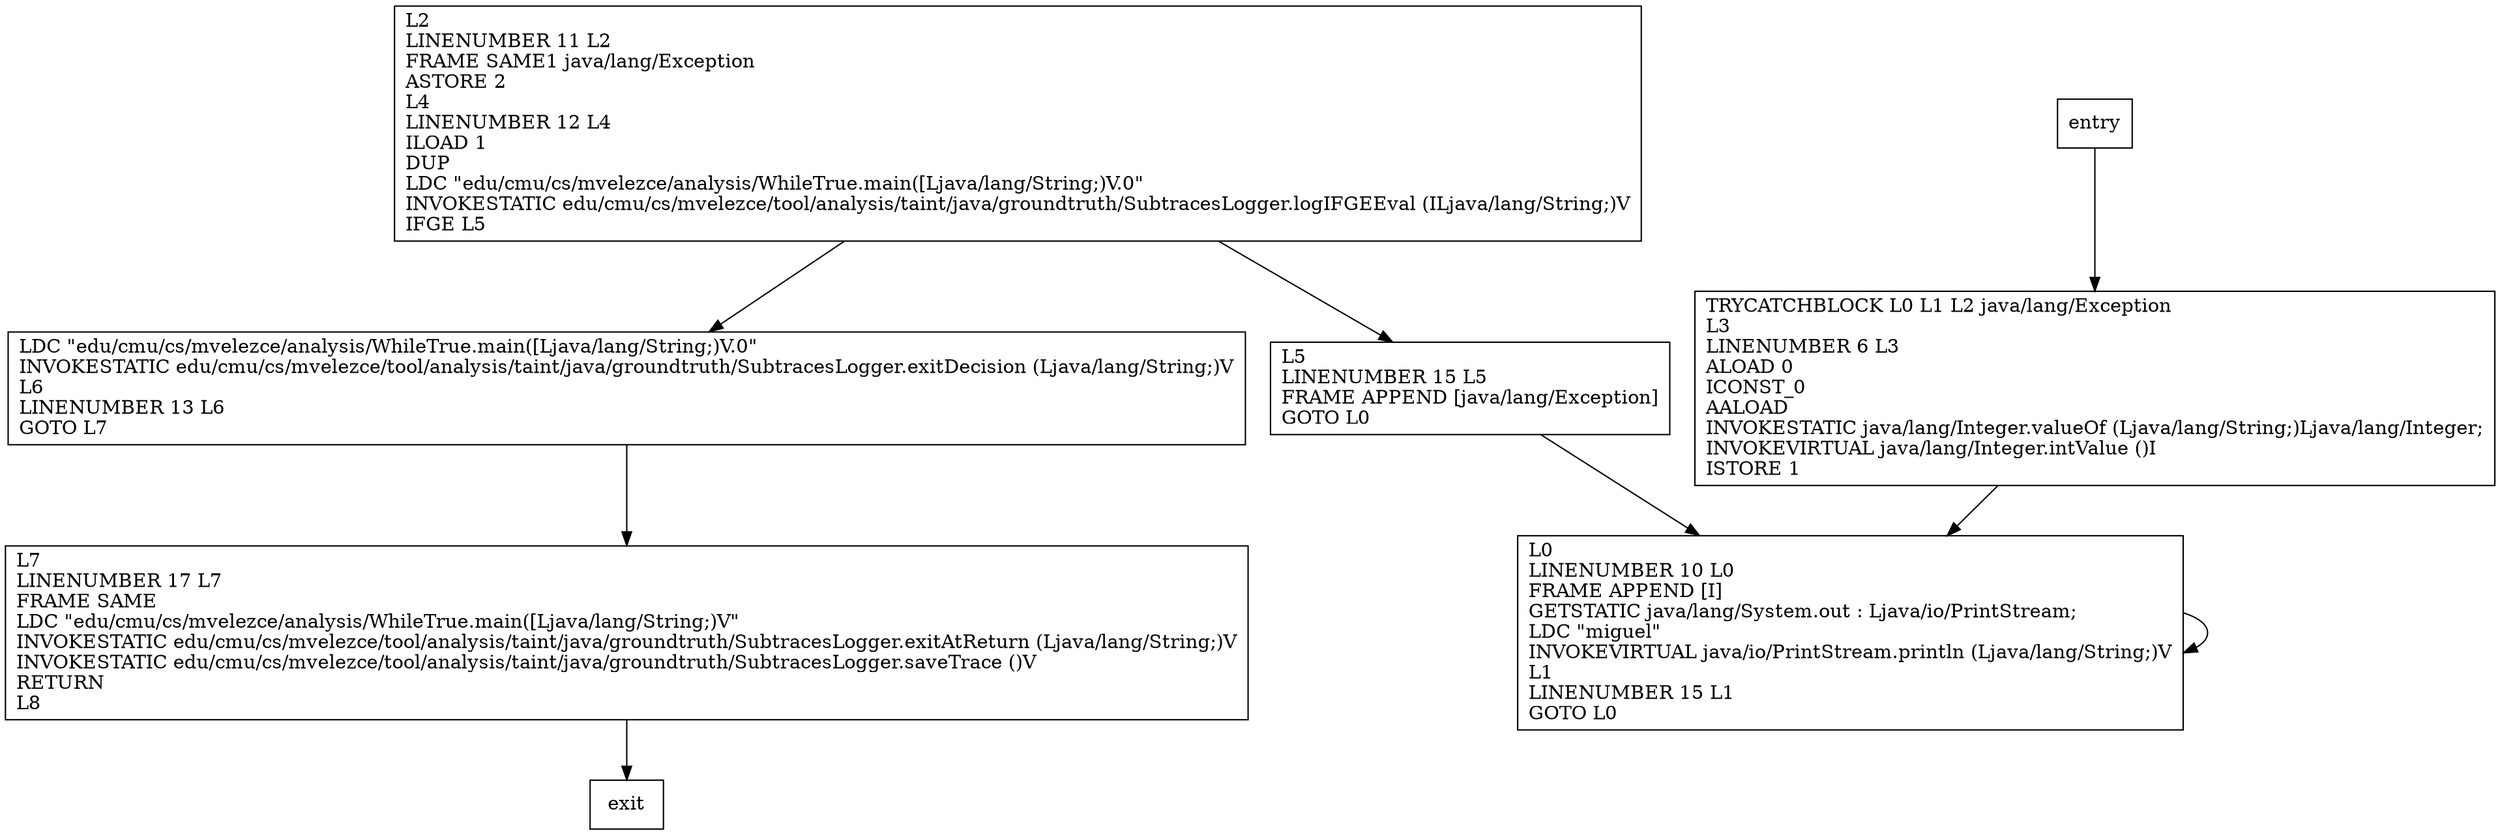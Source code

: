digraph main {
node [shape=record];
1325060488 [label="L2\lLINENUMBER 11 L2\lFRAME SAME1 java/lang/Exception\lASTORE 2\lL4\lLINENUMBER 12 L4\lILOAD 1\lDUP\lLDC \"edu/cmu/cs/mvelezce/analysis/WhileTrue.main([Ljava/lang/String;)V.0\"\lINVOKESTATIC edu/cmu/cs/mvelezce/tool/analysis/taint/java/groundtruth/SubtracesLogger.logIFGEEval (ILjava/lang/String;)V\lIFGE L5\l"];
2045126852 [label="L5\lLINENUMBER 15 L5\lFRAME APPEND [java/lang/Exception]\lGOTO L0\l"];
985758544 [label="LDC \"edu/cmu/cs/mvelezce/analysis/WhileTrue.main([Ljava/lang/String;)V.0\"\lINVOKESTATIC edu/cmu/cs/mvelezce/tool/analysis/taint/java/groundtruth/SubtracesLogger.exitDecision (Ljava/lang/String;)V\lL6\lLINENUMBER 13 L6\lGOTO L7\l"];
1918257920 [label="L7\lLINENUMBER 17 L7\lFRAME SAME\lLDC \"edu/cmu/cs/mvelezce/analysis/WhileTrue.main([Ljava/lang/String;)V\"\lINVOKESTATIC edu/cmu/cs/mvelezce/tool/analysis/taint/java/groundtruth/SubtracesLogger.exitAtReturn (Ljava/lang/String;)V\lINVOKESTATIC edu/cmu/cs/mvelezce/tool/analysis/taint/java/groundtruth/SubtracesLogger.saveTrace ()V\lRETURN\lL8\l"];
1053212607 [label="L0\lLINENUMBER 10 L0\lFRAME APPEND [I]\lGETSTATIC java/lang/System.out : Ljava/io/PrintStream;\lLDC \"miguel\"\lINVOKEVIRTUAL java/io/PrintStream.println (Ljava/lang/String;)V\lL1\lLINENUMBER 15 L1\lGOTO L0\l"];
1499676908 [label="TRYCATCHBLOCK L0 L1 L2 java/lang/Exception\lL3\lLINENUMBER 6 L3\lALOAD 0\lICONST_0\lAALOAD\lINVOKESTATIC java/lang/Integer.valueOf (Ljava/lang/String;)Ljava/lang/Integer;\lINVOKEVIRTUAL java/lang/Integer.intValue ()I\lISTORE 1\l"];
entry;
exit;
entry -> 1499676908;
1325060488 -> 2045126852;
1325060488 -> 985758544;
2045126852 -> 1053212607;
985758544 -> 1918257920;
1918257920 -> exit;
1053212607 -> 1053212607;
1499676908 -> 1053212607;
}
